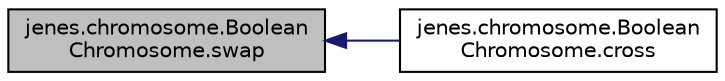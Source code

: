 digraph "jenes.chromosome.BooleanChromosome.swap"
{
  edge [fontname="Helvetica",fontsize="10",labelfontname="Helvetica",labelfontsize="10"];
  node [fontname="Helvetica",fontsize="10",shape=record];
  rankdir="LR";
  Node1 [label="jenes.chromosome.Boolean\lChromosome.swap",height=0.2,width=0.4,color="black", fillcolor="grey75", style="filled" fontcolor="black"];
  Node1 -> Node2 [dir="back",color="midnightblue",fontsize="10",style="solid",fontname="Helvetica"];
  Node2 [label="jenes.chromosome.Boolean\lChromosome.cross",height=0.2,width=0.4,color="black", fillcolor="white", style="filled",URL="$classjenes_1_1chromosome_1_1_boolean_chromosome.html#aa1c3c421b6e8e6db44fb7cce7443e669"];
}
